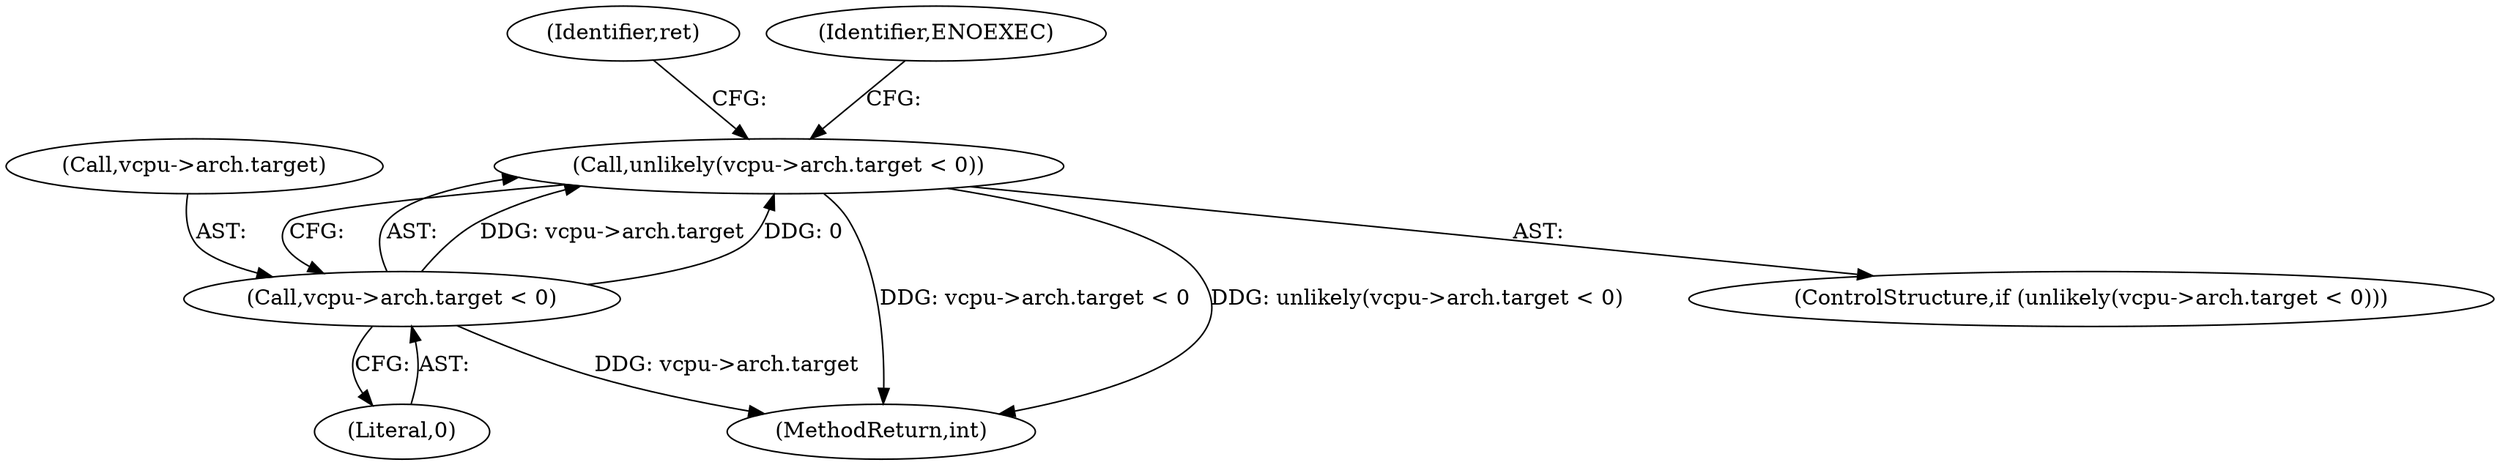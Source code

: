 digraph "1_linux_e8180dcaa8470ceca21109f143876fdcd9fe050a_0@del" {
"1000113" [label="(Call,unlikely(vcpu->arch.target < 0))"];
"1000114" [label="(Call,vcpu->arch.target < 0)"];
"1000112" [label="(ControlStructure,if (unlikely(vcpu->arch.target < 0)))"];
"1000125" [label="(Identifier,ret)"];
"1000114" [label="(Call,vcpu->arch.target < 0)"];
"1000120" [label="(Literal,0)"];
"1000276" [label="(MethodReturn,int)"];
"1000123" [label="(Identifier,ENOEXEC)"];
"1000115" [label="(Call,vcpu->arch.target)"];
"1000113" [label="(Call,unlikely(vcpu->arch.target < 0))"];
"1000113" -> "1000112"  [label="AST: "];
"1000113" -> "1000114"  [label="CFG: "];
"1000114" -> "1000113"  [label="AST: "];
"1000123" -> "1000113"  [label="CFG: "];
"1000125" -> "1000113"  [label="CFG: "];
"1000113" -> "1000276"  [label="DDG: vcpu->arch.target < 0"];
"1000113" -> "1000276"  [label="DDG: unlikely(vcpu->arch.target < 0)"];
"1000114" -> "1000113"  [label="DDG: vcpu->arch.target"];
"1000114" -> "1000113"  [label="DDG: 0"];
"1000114" -> "1000120"  [label="CFG: "];
"1000115" -> "1000114"  [label="AST: "];
"1000120" -> "1000114"  [label="AST: "];
"1000114" -> "1000276"  [label="DDG: vcpu->arch.target"];
}
